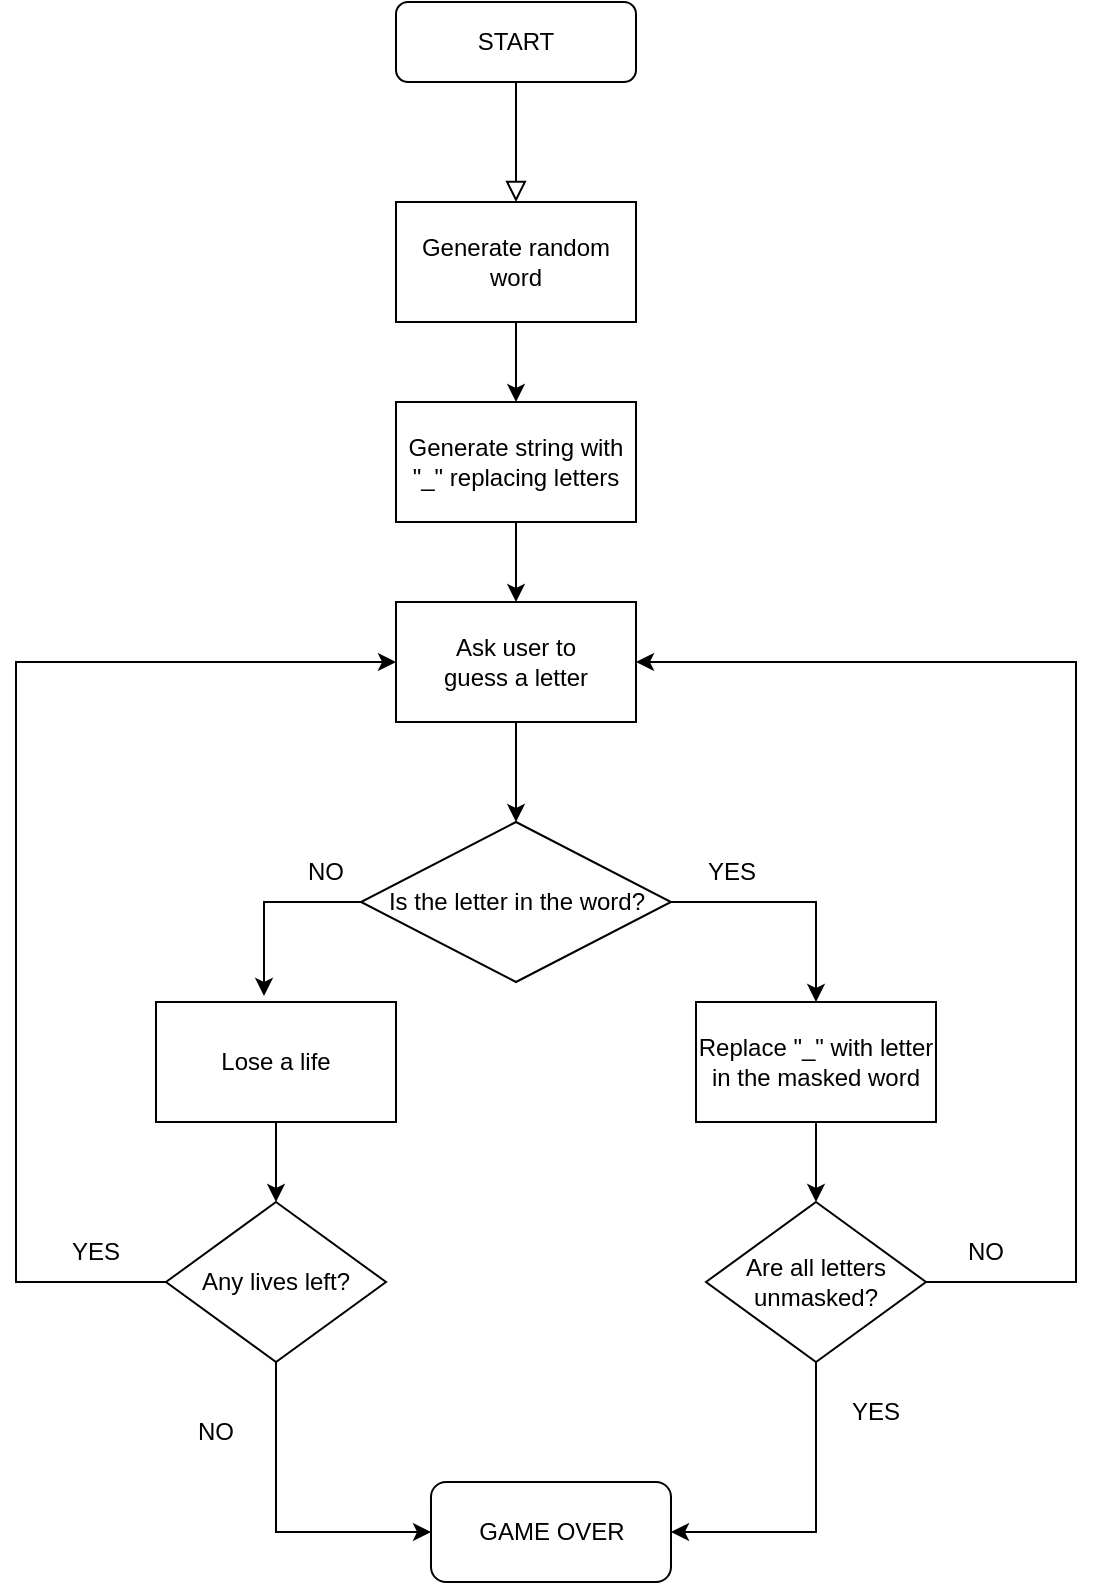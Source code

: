 <mxfile version="20.0.4" type="github">
  <diagram id="C5RBs43oDa-KdzZeNtuy" name="Page-1">
    <mxGraphModel dx="1422" dy="762" grid="1" gridSize="10" guides="1" tooltips="1" connect="1" arrows="1" fold="1" page="1" pageScale="1" pageWidth="827" pageHeight="1169" math="0" shadow="0">
      <root>
        <mxCell id="WIyWlLk6GJQsqaUBKTNV-0" />
        <mxCell id="WIyWlLk6GJQsqaUBKTNV-1" parent="WIyWlLk6GJQsqaUBKTNV-0" />
        <mxCell id="WIyWlLk6GJQsqaUBKTNV-2" value="" style="rounded=0;html=1;jettySize=auto;orthogonalLoop=1;fontSize=11;endArrow=block;endFill=0;endSize=8;strokeWidth=1;shadow=0;labelBackgroundColor=none;edgeStyle=orthogonalEdgeStyle;entryX=0.5;entryY=0;entryDx=0;entryDy=0;" parent="WIyWlLk6GJQsqaUBKTNV-1" source="WIyWlLk6GJQsqaUBKTNV-3" target="ejw2p2MigIKduZR3JGfs-0" edge="1">
          <mxGeometry relative="1" as="geometry">
            <mxPoint x="220" y="170" as="targetPoint" />
          </mxGeometry>
        </mxCell>
        <mxCell id="WIyWlLk6GJQsqaUBKTNV-3" value="START" style="rounded=1;whiteSpace=wrap;html=1;fontSize=12;glass=0;strokeWidth=1;shadow=0;" parent="WIyWlLk6GJQsqaUBKTNV-1" vertex="1">
          <mxGeometry x="300" y="60" width="120" height="40" as="geometry" />
        </mxCell>
        <mxCell id="ejw2p2MigIKduZR3JGfs-3" style="edgeStyle=orthogonalEdgeStyle;rounded=0;orthogonalLoop=1;jettySize=auto;html=1;exitX=0.5;exitY=1;exitDx=0;exitDy=0;entryX=0.5;entryY=0;entryDx=0;entryDy=0;" edge="1" parent="WIyWlLk6GJQsqaUBKTNV-1" source="ejw2p2MigIKduZR3JGfs-0" target="ejw2p2MigIKduZR3JGfs-1">
          <mxGeometry relative="1" as="geometry" />
        </mxCell>
        <mxCell id="ejw2p2MigIKduZR3JGfs-0" value="Generate random word" style="rounded=0;whiteSpace=wrap;html=1;" vertex="1" parent="WIyWlLk6GJQsqaUBKTNV-1">
          <mxGeometry x="300" y="160" width="120" height="60" as="geometry" />
        </mxCell>
        <mxCell id="ejw2p2MigIKduZR3JGfs-10" value="" style="edgeStyle=orthogonalEdgeStyle;rounded=0;orthogonalLoop=1;jettySize=auto;html=1;" edge="1" parent="WIyWlLk6GJQsqaUBKTNV-1" source="ejw2p2MigIKduZR3JGfs-1" target="ejw2p2MigIKduZR3JGfs-6">
          <mxGeometry relative="1" as="geometry" />
        </mxCell>
        <mxCell id="ejw2p2MigIKduZR3JGfs-1" value="Generate string with &quot;_&quot; replacing letters" style="rounded=0;whiteSpace=wrap;html=1;" vertex="1" parent="WIyWlLk6GJQsqaUBKTNV-1">
          <mxGeometry x="300" y="260" width="120" height="60" as="geometry" />
        </mxCell>
        <mxCell id="ejw2p2MigIKduZR3JGfs-12" value="" style="edgeStyle=orthogonalEdgeStyle;rounded=0;orthogonalLoop=1;jettySize=auto;html=1;" edge="1" parent="WIyWlLk6GJQsqaUBKTNV-1" source="ejw2p2MigIKduZR3JGfs-6" target="ejw2p2MigIKduZR3JGfs-7">
          <mxGeometry relative="1" as="geometry" />
        </mxCell>
        <mxCell id="ejw2p2MigIKduZR3JGfs-6" value="Ask user to &lt;br&gt;guess a letter" style="rounded=0;whiteSpace=wrap;html=1;" vertex="1" parent="WIyWlLk6GJQsqaUBKTNV-1">
          <mxGeometry x="300" y="360" width="120" height="60" as="geometry" />
        </mxCell>
        <mxCell id="ejw2p2MigIKduZR3JGfs-7" value="Is the letter in the word?" style="rhombus;whiteSpace=wrap;html=1;" vertex="1" parent="WIyWlLk6GJQsqaUBKTNV-1">
          <mxGeometry x="282.5" y="470" width="155" height="80" as="geometry" />
        </mxCell>
        <mxCell id="ejw2p2MigIKduZR3JGfs-11" value="" style="endArrow=classic;html=1;rounded=0;entryX=0.5;entryY=0;entryDx=0;entryDy=0;exitX=1;exitY=0.5;exitDx=0;exitDy=0;" edge="1" parent="WIyWlLk6GJQsqaUBKTNV-1" source="ejw2p2MigIKduZR3JGfs-7" target="ejw2p2MigIKduZR3JGfs-18">
          <mxGeometry width="50" height="50" relative="1" as="geometry">
            <mxPoint x="450" y="510" as="sourcePoint" />
            <mxPoint x="540" y="510" as="targetPoint" />
            <Array as="points">
              <mxPoint x="510" y="510" />
            </Array>
          </mxGeometry>
        </mxCell>
        <mxCell id="ejw2p2MigIKduZR3JGfs-15" value="" style="endArrow=classic;html=1;rounded=0;exitX=0;exitY=0.5;exitDx=0;exitDy=0;entryX=0.45;entryY=-0.05;entryDx=0;entryDy=0;entryPerimeter=0;" edge="1" parent="WIyWlLk6GJQsqaUBKTNV-1" source="ejw2p2MigIKduZR3JGfs-7" target="ejw2p2MigIKduZR3JGfs-19">
          <mxGeometry width="50" height="50" relative="1" as="geometry">
            <mxPoint x="390" y="490" as="sourcePoint" />
            <mxPoint x="240" y="510" as="targetPoint" />
            <Array as="points">
              <mxPoint x="234" y="510" />
            </Array>
          </mxGeometry>
        </mxCell>
        <mxCell id="ejw2p2MigIKduZR3JGfs-16" value="YES" style="text;html=1;strokeColor=none;fillColor=none;align=center;verticalAlign=middle;whiteSpace=wrap;rounded=0;" vertex="1" parent="WIyWlLk6GJQsqaUBKTNV-1">
          <mxGeometry x="437.5" y="480" width="60" height="30" as="geometry" />
        </mxCell>
        <mxCell id="ejw2p2MigIKduZR3JGfs-17" value="NO" style="text;html=1;strokeColor=none;fillColor=none;align=center;verticalAlign=middle;whiteSpace=wrap;rounded=0;" vertex="1" parent="WIyWlLk6GJQsqaUBKTNV-1">
          <mxGeometry x="235" y="480" width="60" height="30" as="geometry" />
        </mxCell>
        <mxCell id="ejw2p2MigIKduZR3JGfs-31" value="" style="edgeStyle=orthogonalEdgeStyle;rounded=0;orthogonalLoop=1;jettySize=auto;html=1;" edge="1" parent="WIyWlLk6GJQsqaUBKTNV-1" source="ejw2p2MigIKduZR3JGfs-18" target="ejw2p2MigIKduZR3JGfs-30">
          <mxGeometry relative="1" as="geometry" />
        </mxCell>
        <mxCell id="ejw2p2MigIKduZR3JGfs-18" value="Replace &quot;_&quot; with letter in the masked word" style="rounded=0;whiteSpace=wrap;html=1;" vertex="1" parent="WIyWlLk6GJQsqaUBKTNV-1">
          <mxGeometry x="450" y="560" width="120" height="60" as="geometry" />
        </mxCell>
        <mxCell id="ejw2p2MigIKduZR3JGfs-22" value="" style="edgeStyle=orthogonalEdgeStyle;rounded=0;orthogonalLoop=1;jettySize=auto;html=1;" edge="1" parent="WIyWlLk6GJQsqaUBKTNV-1" source="ejw2p2MigIKduZR3JGfs-19" target="ejw2p2MigIKduZR3JGfs-20">
          <mxGeometry relative="1" as="geometry" />
        </mxCell>
        <mxCell id="ejw2p2MigIKduZR3JGfs-19" value="Lose a life" style="rounded=0;whiteSpace=wrap;html=1;" vertex="1" parent="WIyWlLk6GJQsqaUBKTNV-1">
          <mxGeometry x="180" y="560" width="120" height="60" as="geometry" />
        </mxCell>
        <mxCell id="ejw2p2MigIKduZR3JGfs-25" value="" style="edgeStyle=orthogonalEdgeStyle;rounded=0;orthogonalLoop=1;jettySize=auto;html=1;entryX=0;entryY=0.5;entryDx=0;entryDy=0;" edge="1" parent="WIyWlLk6GJQsqaUBKTNV-1" source="ejw2p2MigIKduZR3JGfs-20" target="ejw2p2MigIKduZR3JGfs-6">
          <mxGeometry relative="1" as="geometry">
            <mxPoint x="110" y="380" as="targetPoint" />
            <Array as="points">
              <mxPoint x="110" y="700" />
              <mxPoint x="110" y="390" />
            </Array>
          </mxGeometry>
        </mxCell>
        <mxCell id="ejw2p2MigIKduZR3JGfs-20" value="Any lives left?" style="rhombus;whiteSpace=wrap;html=1;" vertex="1" parent="WIyWlLk6GJQsqaUBKTNV-1">
          <mxGeometry x="185" y="660" width="110" height="80" as="geometry" />
        </mxCell>
        <mxCell id="ejw2p2MigIKduZR3JGfs-26" value="YES" style="text;html=1;strokeColor=none;fillColor=none;align=center;verticalAlign=middle;whiteSpace=wrap;rounded=0;" vertex="1" parent="WIyWlLk6GJQsqaUBKTNV-1">
          <mxGeometry x="120" y="670" width="60" height="30" as="geometry" />
        </mxCell>
        <mxCell id="ejw2p2MigIKduZR3JGfs-27" value="GAME OVER" style="rounded=1;whiteSpace=wrap;html=1;" vertex="1" parent="WIyWlLk6GJQsqaUBKTNV-1">
          <mxGeometry x="317.5" y="800" width="120" height="50" as="geometry" />
        </mxCell>
        <mxCell id="ejw2p2MigIKduZR3JGfs-29" value="NO" style="text;html=1;strokeColor=none;fillColor=none;align=center;verticalAlign=middle;whiteSpace=wrap;rounded=0;" vertex="1" parent="WIyWlLk6GJQsqaUBKTNV-1">
          <mxGeometry x="180" y="760" width="60" height="30" as="geometry" />
        </mxCell>
        <mxCell id="ejw2p2MigIKduZR3JGfs-30" value="Are all letters unmasked?" style="rhombus;whiteSpace=wrap;html=1;" vertex="1" parent="WIyWlLk6GJQsqaUBKTNV-1">
          <mxGeometry x="455" y="660" width="110" height="80" as="geometry" />
        </mxCell>
        <mxCell id="ejw2p2MigIKduZR3JGfs-34" value="" style="endArrow=classic;html=1;rounded=0;entryX=0;entryY=0.5;entryDx=0;entryDy=0;exitX=0.5;exitY=1;exitDx=0;exitDy=0;" edge="1" parent="WIyWlLk6GJQsqaUBKTNV-1" source="ejw2p2MigIKduZR3JGfs-20" target="ejw2p2MigIKduZR3JGfs-27">
          <mxGeometry width="50" height="50" relative="1" as="geometry">
            <mxPoint x="230" y="790" as="sourcePoint" />
            <mxPoint x="280" y="740" as="targetPoint" />
            <Array as="points">
              <mxPoint x="240" y="825" />
            </Array>
          </mxGeometry>
        </mxCell>
        <mxCell id="ejw2p2MigIKduZR3JGfs-35" value="" style="endArrow=classic;html=1;rounded=0;exitX=0.5;exitY=1;exitDx=0;exitDy=0;entryX=1;entryY=0.5;entryDx=0;entryDy=0;" edge="1" parent="WIyWlLk6GJQsqaUBKTNV-1" source="ejw2p2MigIKduZR3JGfs-30" target="ejw2p2MigIKduZR3JGfs-27">
          <mxGeometry width="50" height="50" relative="1" as="geometry">
            <mxPoint x="500" y="820" as="sourcePoint" />
            <mxPoint x="550" y="770" as="targetPoint" />
            <Array as="points">
              <mxPoint x="510" y="825" />
            </Array>
          </mxGeometry>
        </mxCell>
        <mxCell id="ejw2p2MigIKduZR3JGfs-36" value="" style="endArrow=classic;html=1;rounded=0;exitX=1;exitY=0.5;exitDx=0;exitDy=0;entryX=1;entryY=0.5;entryDx=0;entryDy=0;" edge="1" parent="WIyWlLk6GJQsqaUBKTNV-1" source="ejw2p2MigIKduZR3JGfs-30" target="ejw2p2MigIKduZR3JGfs-6">
          <mxGeometry width="50" height="50" relative="1" as="geometry">
            <mxPoint x="390" y="670" as="sourcePoint" />
            <mxPoint x="620" y="370" as="targetPoint" />
            <Array as="points">
              <mxPoint x="640" y="700" />
              <mxPoint x="640" y="390" />
            </Array>
          </mxGeometry>
        </mxCell>
        <mxCell id="ejw2p2MigIKduZR3JGfs-37" value="NO" style="text;html=1;strokeColor=none;fillColor=none;align=center;verticalAlign=middle;whiteSpace=wrap;rounded=0;" vertex="1" parent="WIyWlLk6GJQsqaUBKTNV-1">
          <mxGeometry x="565" y="670" width="60" height="30" as="geometry" />
        </mxCell>
        <mxCell id="ejw2p2MigIKduZR3JGfs-38" value="YES" style="text;html=1;strokeColor=none;fillColor=none;align=center;verticalAlign=middle;whiteSpace=wrap;rounded=0;" vertex="1" parent="WIyWlLk6GJQsqaUBKTNV-1">
          <mxGeometry x="510" y="750" width="60" height="30" as="geometry" />
        </mxCell>
      </root>
    </mxGraphModel>
  </diagram>
</mxfile>
